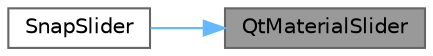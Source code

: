 digraph "QtMaterialSlider"
{
 // LATEX_PDF_SIZE
  bgcolor="transparent";
  edge [fontname=Helvetica,fontsize=10,labelfontname=Helvetica,labelfontsize=10];
  node [fontname=Helvetica,fontsize=10,shape=box,height=0.2,width=0.4];
  rankdir="RL";
  Node1 [id="Node000001",label="QtMaterialSlider",height=0.2,width=0.4,color="gray40", fillcolor="grey60", style="filled", fontcolor="black",tooltip="构造函数"];
  Node1 -> Node2 [id="edge1_Node000001_Node000002",dir="back",color="steelblue1",style="solid",tooltip=" "];
  Node2 [id="Node000002",label="SnapSlider",height=0.2,width=0.4,color="grey40", fillcolor="white", style="filled",URL="$class_snap_slider.html#a06cc982955b84d16d8eb3b1d00ef8e6e",tooltip="构造函数"];
}
